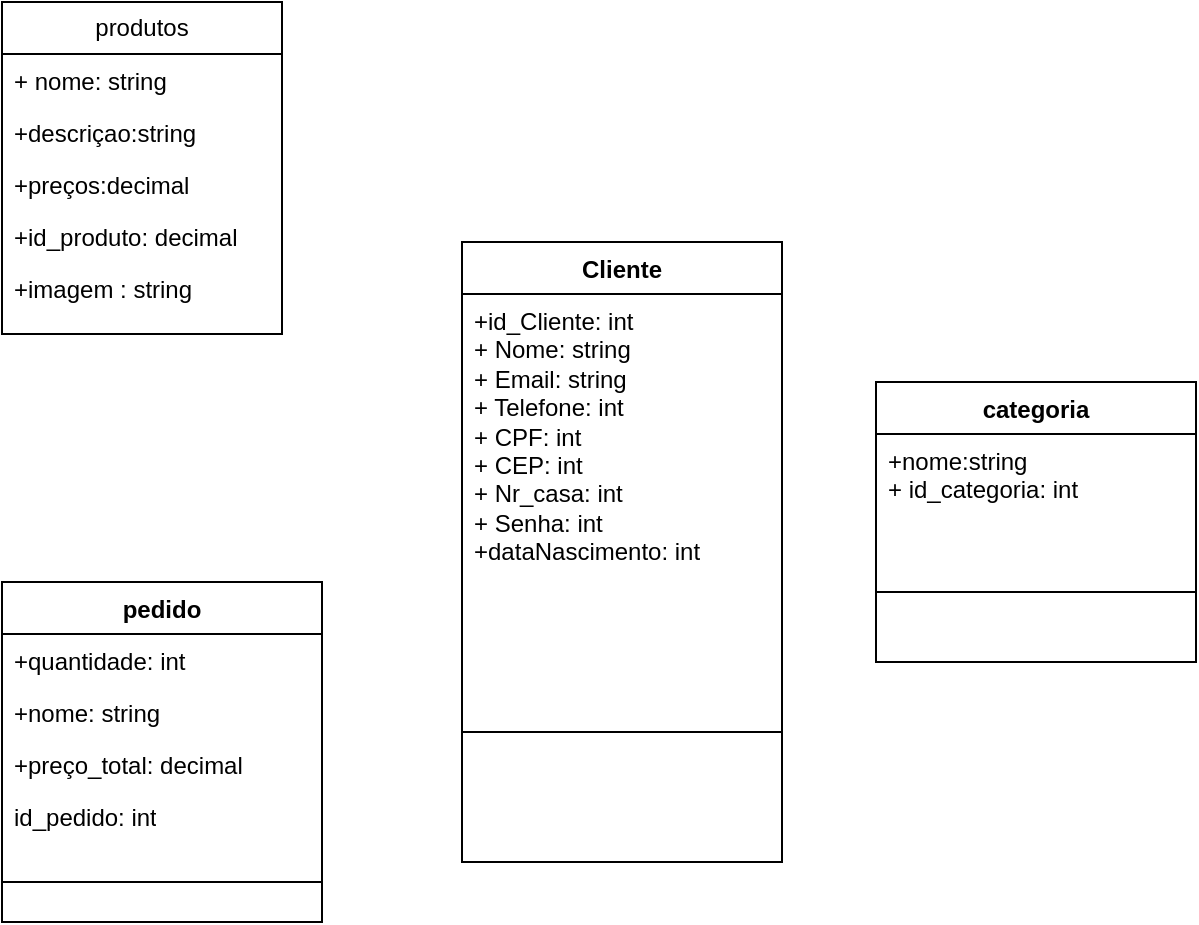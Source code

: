 <mxfile version="21.6.9" type="device">
  <diagram name="Página-1" id="FLqPa2msKLDWYM2-TFPe">
    <mxGraphModel dx="867" dy="482" grid="1" gridSize="10" guides="1" tooltips="1" connect="1" arrows="1" fold="1" page="1" pageScale="1" pageWidth="827" pageHeight="1169" math="0" shadow="0">
      <root>
        <mxCell id="0" />
        <mxCell id="1" parent="0" />
        <mxCell id="6i0xnXcmtVfboDHv0IBA-1" value="Cliente" style="swimlane;fontStyle=1;align=center;verticalAlign=top;childLayout=stackLayout;horizontal=1;startSize=26;horizontalStack=0;resizeParent=1;resizeParentMax=0;resizeLast=0;collapsible=1;marginBottom=0;whiteSpace=wrap;html=1;" vertex="1" parent="1">
          <mxGeometry x="460" y="590" width="160" height="310" as="geometry" />
        </mxCell>
        <mxCell id="6i0xnXcmtVfboDHv0IBA-2" value="+id_Cliente: int&lt;br&gt;+ Nome: string&lt;br&gt;+ Email: string&lt;br&gt;+ Telefone: int&lt;br&gt;+ CPF: int&lt;br&gt;+ CEP: int&lt;br&gt;+ Nr_casa: int&lt;br&gt;+ Senha: int&lt;br&gt;+dataNascimento: int" style="text;strokeColor=none;fillColor=none;align=left;verticalAlign=top;spacingLeft=4;spacingRight=4;overflow=hidden;rotatable=0;points=[[0,0.5],[1,0.5]];portConstraint=eastwest;whiteSpace=wrap;html=1;" vertex="1" parent="6i0xnXcmtVfboDHv0IBA-1">
          <mxGeometry y="26" width="160" height="154" as="geometry" />
        </mxCell>
        <mxCell id="6i0xnXcmtVfboDHv0IBA-3" value="" style="line;strokeWidth=1;fillColor=none;align=left;verticalAlign=middle;spacingTop=-1;spacingLeft=3;spacingRight=3;rotatable=0;labelPosition=right;points=[];portConstraint=eastwest;strokeColor=inherit;" vertex="1" parent="6i0xnXcmtVfboDHv0IBA-1">
          <mxGeometry y="180" width="160" height="130" as="geometry" />
        </mxCell>
        <mxCell id="6i0xnXcmtVfboDHv0IBA-10" value="produtos" style="swimlane;fontStyle=0;childLayout=stackLayout;horizontal=1;startSize=26;fillColor=none;horizontalStack=0;resizeParent=1;resizeParentMax=0;resizeLast=0;collapsible=1;marginBottom=0;whiteSpace=wrap;html=1;" vertex="1" parent="1">
          <mxGeometry x="230" y="470" width="140" height="166" as="geometry" />
        </mxCell>
        <mxCell id="6i0xnXcmtVfboDHv0IBA-11" value="+ nome: string" style="text;strokeColor=none;fillColor=none;align=left;verticalAlign=top;spacingLeft=4;spacingRight=4;overflow=hidden;rotatable=0;points=[[0,0.5],[1,0.5]];portConstraint=eastwest;whiteSpace=wrap;html=1;" vertex="1" parent="6i0xnXcmtVfboDHv0IBA-10">
          <mxGeometry y="26" width="140" height="26" as="geometry" />
        </mxCell>
        <mxCell id="6i0xnXcmtVfboDHv0IBA-12" value="+descriçao:string" style="text;strokeColor=none;fillColor=none;align=left;verticalAlign=top;spacingLeft=4;spacingRight=4;overflow=hidden;rotatable=0;points=[[0,0.5],[1,0.5]];portConstraint=eastwest;whiteSpace=wrap;html=1;" vertex="1" parent="6i0xnXcmtVfboDHv0IBA-10">
          <mxGeometry y="52" width="140" height="26" as="geometry" />
        </mxCell>
        <mxCell id="6i0xnXcmtVfboDHv0IBA-13" value="+preços:decimal" style="text;strokeColor=none;fillColor=none;align=left;verticalAlign=top;spacingLeft=4;spacingRight=4;overflow=hidden;rotatable=0;points=[[0,0.5],[1,0.5]];portConstraint=eastwest;whiteSpace=wrap;html=1;" vertex="1" parent="6i0xnXcmtVfboDHv0IBA-10">
          <mxGeometry y="78" width="140" height="26" as="geometry" />
        </mxCell>
        <mxCell id="6i0xnXcmtVfboDHv0IBA-25" value="+id_produto: decimal" style="text;strokeColor=none;fillColor=none;align=left;verticalAlign=top;spacingLeft=4;spacingRight=4;overflow=hidden;rotatable=0;points=[[0,0.5],[1,0.5]];portConstraint=eastwest;whiteSpace=wrap;html=1;" vertex="1" parent="6i0xnXcmtVfboDHv0IBA-10">
          <mxGeometry y="104" width="140" height="26" as="geometry" />
        </mxCell>
        <mxCell id="6i0xnXcmtVfboDHv0IBA-33" value="+imagem : string" style="text;strokeColor=none;fillColor=none;align=left;verticalAlign=top;spacingLeft=4;spacingRight=4;overflow=hidden;rotatable=0;points=[[0,0.5],[1,0.5]];portConstraint=eastwest;whiteSpace=wrap;html=1;" vertex="1" parent="6i0xnXcmtVfboDHv0IBA-10">
          <mxGeometry y="130" width="140" height="36" as="geometry" />
        </mxCell>
        <mxCell id="6i0xnXcmtVfboDHv0IBA-15" value="pedido" style="swimlane;fontStyle=1;align=center;verticalAlign=top;childLayout=stackLayout;horizontal=1;startSize=26;horizontalStack=0;resizeParent=1;resizeParentMax=0;resizeLast=0;collapsible=1;marginBottom=0;whiteSpace=wrap;html=1;" vertex="1" parent="1">
          <mxGeometry x="230" y="760" width="160" height="170" as="geometry" />
        </mxCell>
        <mxCell id="6i0xnXcmtVfboDHv0IBA-16" value="+quantidade: int" style="text;strokeColor=none;fillColor=none;align=left;verticalAlign=top;spacingLeft=4;spacingRight=4;overflow=hidden;rotatable=0;points=[[0,0.5],[1,0.5]];portConstraint=eastwest;whiteSpace=wrap;html=1;" vertex="1" parent="6i0xnXcmtVfboDHv0IBA-15">
          <mxGeometry y="26" width="160" height="26" as="geometry" />
        </mxCell>
        <mxCell id="6i0xnXcmtVfboDHv0IBA-19" value="+nome: string" style="text;strokeColor=none;fillColor=none;align=left;verticalAlign=top;spacingLeft=4;spacingRight=4;overflow=hidden;rotatable=0;points=[[0,0.5],[1,0.5]];portConstraint=eastwest;whiteSpace=wrap;html=1;" vertex="1" parent="6i0xnXcmtVfboDHv0IBA-15">
          <mxGeometry y="52" width="160" height="26" as="geometry" />
        </mxCell>
        <mxCell id="6i0xnXcmtVfboDHv0IBA-20" value="+preço_total: decimal" style="text;strokeColor=none;fillColor=none;align=left;verticalAlign=top;spacingLeft=4;spacingRight=4;overflow=hidden;rotatable=0;points=[[0,0.5],[1,0.5]];portConstraint=eastwest;whiteSpace=wrap;html=1;" vertex="1" parent="6i0xnXcmtVfboDHv0IBA-15">
          <mxGeometry y="78" width="160" height="26" as="geometry" />
        </mxCell>
        <mxCell id="6i0xnXcmtVfboDHv0IBA-35" value="id_pedido: int" style="text;strokeColor=none;fillColor=none;align=left;verticalAlign=top;spacingLeft=4;spacingRight=4;overflow=hidden;rotatable=0;points=[[0,0.5],[1,0.5]];portConstraint=eastwest;whiteSpace=wrap;html=1;" vertex="1" parent="6i0xnXcmtVfboDHv0IBA-15">
          <mxGeometry y="104" width="160" height="26" as="geometry" />
        </mxCell>
        <mxCell id="6i0xnXcmtVfboDHv0IBA-17" value="" style="line;strokeWidth=1;fillColor=none;align=left;verticalAlign=middle;spacingTop=-1;spacingLeft=3;spacingRight=3;rotatable=0;labelPosition=right;points=[];portConstraint=eastwest;strokeColor=inherit;" vertex="1" parent="6i0xnXcmtVfboDHv0IBA-15">
          <mxGeometry y="130" width="160" height="40" as="geometry" />
        </mxCell>
        <mxCell id="6i0xnXcmtVfboDHv0IBA-21" value="categoria" style="swimlane;fontStyle=1;align=center;verticalAlign=top;childLayout=stackLayout;horizontal=1;startSize=26;horizontalStack=0;resizeParent=1;resizeParentMax=0;resizeLast=0;collapsible=1;marginBottom=0;whiteSpace=wrap;html=1;" vertex="1" parent="1">
          <mxGeometry x="667" y="660" width="160" height="140" as="geometry" />
        </mxCell>
        <mxCell id="6i0xnXcmtVfboDHv0IBA-22" value="+nome:string&lt;br&gt;+ id_categoria: int" style="text;strokeColor=none;fillColor=none;align=left;verticalAlign=top;spacingLeft=4;spacingRight=4;overflow=hidden;rotatable=0;points=[[0,0.5],[1,0.5]];portConstraint=eastwest;whiteSpace=wrap;html=1;" vertex="1" parent="6i0xnXcmtVfboDHv0IBA-21">
          <mxGeometry y="26" width="160" height="44" as="geometry" />
        </mxCell>
        <mxCell id="6i0xnXcmtVfboDHv0IBA-23" value="" style="line;strokeWidth=1;fillColor=none;align=left;verticalAlign=middle;spacingTop=-1;spacingLeft=3;spacingRight=3;rotatable=0;labelPosition=right;points=[];portConstraint=eastwest;strokeColor=inherit;" vertex="1" parent="6i0xnXcmtVfboDHv0IBA-21">
          <mxGeometry y="70" width="160" height="70" as="geometry" />
        </mxCell>
      </root>
    </mxGraphModel>
  </diagram>
</mxfile>
